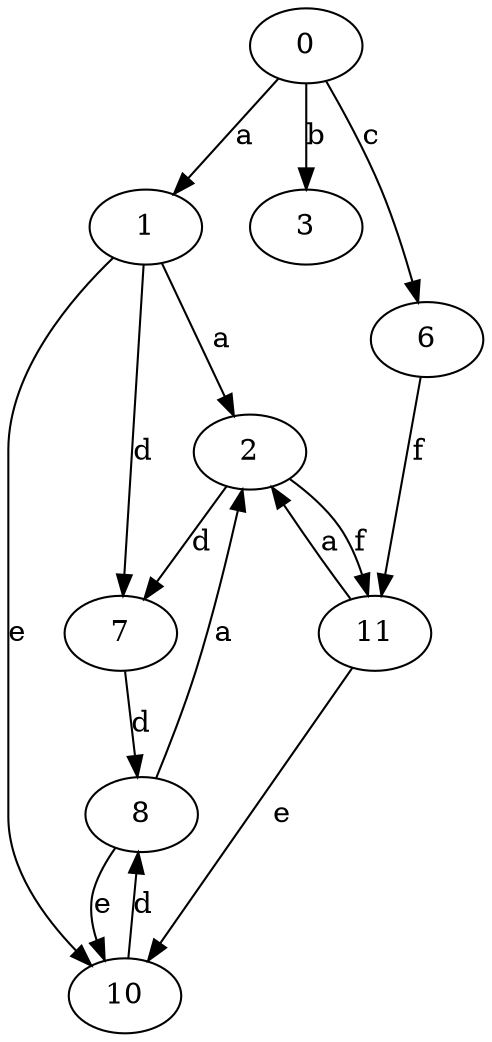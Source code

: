 strict digraph  {
1;
2;
3;
6;
7;
8;
0;
10;
11;
1 -> 2  [label=a];
1 -> 7  [label=d];
1 -> 10  [label=e];
2 -> 7  [label=d];
2 -> 11  [label=f];
6 -> 11  [label=f];
7 -> 8  [label=d];
8 -> 2  [label=a];
8 -> 10  [label=e];
0 -> 1  [label=a];
0 -> 3  [label=b];
0 -> 6  [label=c];
10 -> 8  [label=d];
11 -> 2  [label=a];
11 -> 10  [label=e];
}
